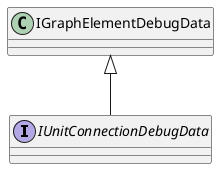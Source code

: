 @startuml
interface IUnitConnectionDebugData {
}
IGraphElementDebugData <|-- IUnitConnectionDebugData
@enduml
